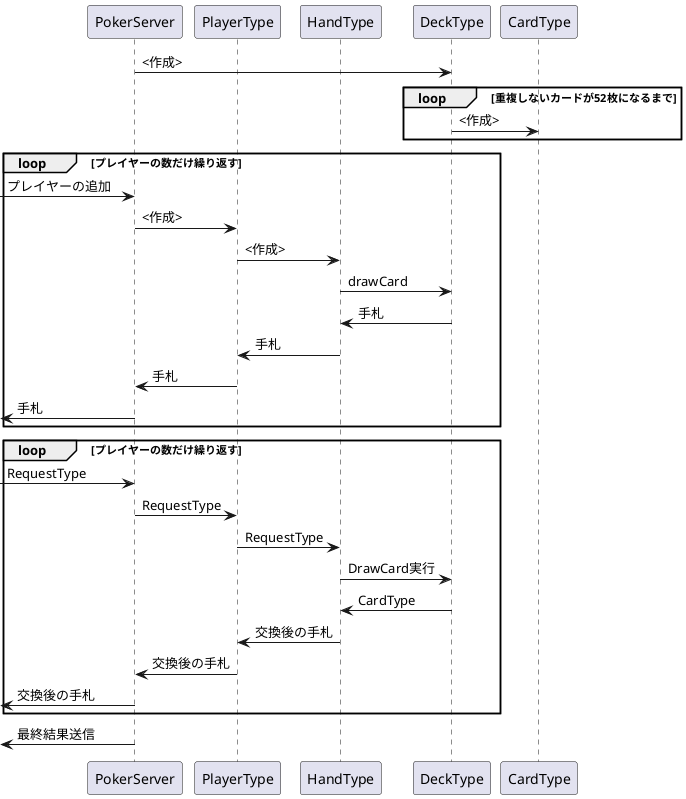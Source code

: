 @startuml

participant PokerServer
participant PlayerType
participant HandType
participant DeckType
participant CardType

PokerServer -> DeckType : <作成>
loop 重複しないカードが52枚になるまで
DeckType -> CardType : <作成>
end
loop プレイヤーの数だけ繰り返す
[-> PokerServer :プレイヤーの追加
PokerServer -> PlayerType : <作成>
PlayerType -> HandType : <作成>
HandType -> DeckType : drawCard
DeckType -> HandType : 手札
HandType -> PlayerType :手札
PlayerType -> PokerServer :手札
PokerServer ->[ :手札
end
loop プレイヤーの数だけ繰り返す
[-> PokerServer : RequestType
PokerServer -> PlayerType : RequestType
PlayerType -> HandType : RequestType
HandType -> DeckType : DrawCard実行
DeckType -> HandType : CardType
HandType -> PlayerType : 交換後の手札
PlayerType -> PokerServer : 交換後の手札
PokerServer->[ : 交換後の手札
end
PokerServer ->[ : 最終結果送信
@enduml